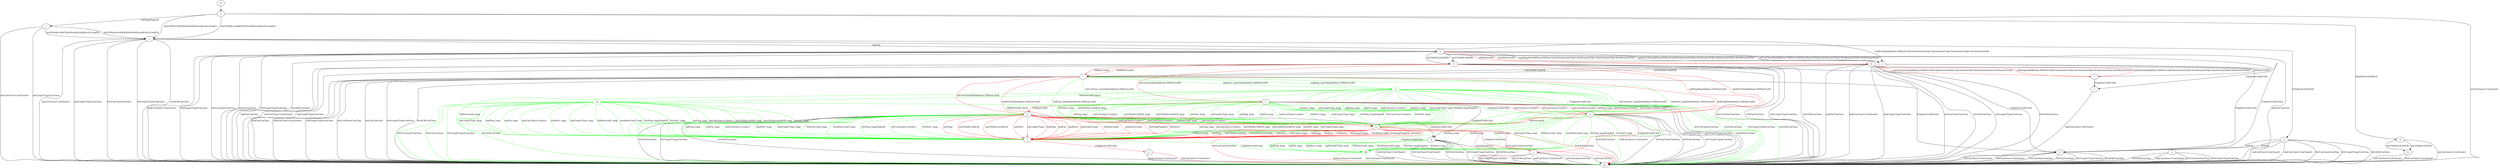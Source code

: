 digraph "" {
	a -> g	[key=0,
		label="0rttConClose/ConClose "];
	a -> g	[key=1,
		label="0rttFin/ConClose "];
	a -> g	[key=2,
		label="0rttUnxpFrType/ConClose "];
	a -> g	[key=3,
		label="0rttACK/ConClose "];
	a -> g	[key=4,
		color=green,
		label="hndConClose/<ConClosed> "];
	a -> u	[key=0,
		color=red,
		label="VldNewConID/ "];
	a -> x	[key=0,
		color=red,
		label="[ChgDestConID-Ori]/ "];
	bb	[color=green];
	a -> bb	[key=0,
		color=green,
		label="hndPing_long/ "];
	a -> bb	[key=1,
		color=green,
		label="hndFin_long/ "];
	a -> bb	[key=2,
		color=green,
		label="hndNoFr_long/ "];
	a -> bb	[key=3,
		color=green,
		label="hndUnxpFrType_long/ "];
	a -> bb	[key=4,
		color=green,
		label="VldNewConID_long/ "];
	a -> bb	[key=5,
		color=green,
		label="InvldNewConID_long/ "];
	a -> bb	[key=6,
		color=green,
		label="0rttPing_long/PingACK "];
	a -> bb	[key=7,
		color=green,
		label="0rttNoFr_long/ "];
	b -> g	[key=0,
		label="initConClose/<ConClosed> "];
	b -> g	[key=1,
		label="0rttConClose/<ConClosed> "];
	c -> l	[key=0,
		label="VldNewConID/ "];
	c -> r	[key=0,
		label="[ChgDestConID-Ori]/ "];
	d -> g	[key=0,
		label="hndFin/ConClose "];
	d -> g	[key=1,
		label="hndConClose/<ConClosed> "];
	d -> g	[key=2,
		label="hndUnxpFrType/ConClose "];
	d -> g	[key=3,
		label="0rttConClose/ConClose "];
	d -> g	[key=4,
		label="0rttFin/ConClose "];
	d -> g	[key=5,
		label="0rttUnxpFrType/ConClose "];
	d -> g	[key=6,
		label="0rttACK/ConClose "];
	d -> k	[key=0,
		label="[ChgDestConID-Ori]/ "];
	d -> l	[key=0,
		color=red,
		label="initConClose/HndshkDone,VldNewConID,NewSessionTicket,NewSessionTicket,NewSessionTicket,NewSessionTicket "];
	d -> l	[key=1,
		color=red,
		label="hndPing/HndshkDone,VldNewConID,NewSessionTicket,NewSessionTicket,NewSessionTicket,NewSessionTicket "];
	d -> l	[key=2,
		color=red,
		label="hndNoFr/HndshkDone,VldNewConID,NewSessionTicket,NewSessionTicket,NewSessionTicket,NewSessionTicket "];
	d -> t	[key=0,
		label="initCltHello-vldACK/ "];
	d -> t	[key=1,
		label="initCltHello-invldACK/ "];
	e -> n	[key=0,
		color=red,
		label="[ChgDestConID-Ori]/ "];
	e -> bb	[key=0,
		color=green,
		label="[ChgDestConID-Ori]/ "];
	f -> a	[key=0,
		color=red,
		label="initConClose/<ConAct> "];
	f -> a	[key=1,
		color=red,
		label="hndConClose/<ConAct> "];
	f -> a	[key=2,
		color=red,
		label="0rttConClose/<ConAct> "];
	f -> e	[key=0,
		color=green,
		label="VldNewConID_long/ "];
	f -> g	[key=0,
		label="0rttFin/ConClose "];
	f -> g	[key=1,
		label="0rttUnxpFrType/ConClose "];
	f -> g	[key=2,
		label="0rttACK/ConClose "];
	f -> o	[key=0,
		color=green,
		label="VldNewConID_short/ "];
	f -> o	[key=1,
		color=red,
		label="VldNewConID/ "];
	f -> q	[key=0,
		label="[ChgDestConID-Ori]/ "];
	f -> u	[key=0,
		color=green,
		label="initPing_long/ "];
	f -> u	[key=1,
		color=green,
		label="initConClose/<ConAct> "];
	f -> u	[key=2,
		color=green,
		label="initCltHello-vldACK_long/ "];
	f -> u	[key=3,
		color=green,
		label="initCltHello-invldACK_long/ "];
	f -> u	[key=4,
		color=green,
		label="initNoFr_long/ "];
	f -> u	[key=5,
		color=green,
		label="initUnxpFrType_long/ "];
	f -> u	[key=6,
		color=green,
		label="hndPing_long/ "];
	f -> u	[key=7,
		color=green,
		label="hndFin_long/ "];
	f -> u	[key=8,
		color=green,
		label="hndConClose/<ConAct> "];
	f -> u	[key=9,
		color=green,
		label="hndNoFr_long/ "];
	f -> u	[key=10,
		color=green,
		label="hndUnxpFrType_long/ "];
	f -> u	[key=11,
		color=green,
		label="0rttPing_long/PingACK "];
	f -> u	[key=12,
		color=green,
		label="0rttConClose/<ConAct> "];
	f -> u	[key=13,
		color=green,
		label="0rttNoFr_long/ "];
	h -> a	[key=0,
		color=red,
		label="hndPing/HndshkDone,VldNewConID "];
	h -> a	[key=1,
		color=red,
		label="hndNoFr/HndshkDone,VldNewConID "];
	h -> f	[key=0,
		color=red,
		label="initConClose/HndshkDone,VldNewConID "];
	h -> g	[key=0,
		label="hndFin/ConClose "];
	h -> g	[key=1,
		label="hndConClose/<ConClosed> "];
	h -> g	[key=2,
		label="hndUnxpFrType/ConClose "];
	h -> g	[key=3,
		label="0rttConClose/ConClose "];
	h -> g	[key=4,
		label="0rttFin/ConClose "];
	h -> g	[key=5,
		label="0rttUnxpFrType/ConClose "];
	h -> g	[key=6,
		label="0rttACK/ConClose "];
	h -> k	[key=0,
		label="[ChgDestConID-Ori]/ "];
	h -> t	[key=0,
		color=red,
		label="VldNewConID/ "];
	h -> t	[key=1,
		color=red,
		label="InvldNewConID/ "];
	i -> g	[key=0,
		label="initConClose/<ConClosed> "];
	i -> g	[key=1,
		label="initUnxpFrType/ConClose "];
	i -> j	[key=0,
		label="initCltHello-vldACK/initSvrHello,hndEncExt,hndFin "];
	i -> j	[key=1,
		label="initCltHello-invldACK/initSvrHello,hndEncExt,hndFin "];
	j -> c	[key=0,
		label="hndFin/HndshkDone,VldNewConID,NewSessionTicket,NewSessionTicket,NewSessionTicket,NewSessionTicket "];
	j -> g	[key=0,
		label="hndConClose/<ConClosed> "];
	j -> g	[key=1,
		label="hndUnxpFrType/ConClose "];
	j -> g	[key=2,
		label="0rttConClose/ConClose "];
	j -> g	[key=3,
		label="0rttUnxpFrType/ConClose "];
	j -> g	[key=4,
		label="0rttACK/ConClose "];
	j -> p	[key=0,
		label="[ChgDestConID-Ori]/ "];
	j -> y	[key=0,
		label="0rttFin/ "];
	k -> g	[key=0,
		label="initConClose/<ConClosed> "];
	k -> g	[key=1,
		label="hndConClose/<ConClosed> "];
	k -> g	[key=2,
		label="0rttConClose/ConClose "];
	k -> g	[key=3,
		label="0rttFin/ConClose "];
	k -> g	[key=4,
		label="0rttUnxpFrType/ConClose "];
	k -> g	[key=5,
		label="0rttACK/ConClose "];
	l -> r	[key=0,
		label="[ChgDestConID-Ori]/ "];
	m -> v	[key=0];
	n -> g	[key=0,
		label="hndConClose/<ConClosed> "];
	n -> g	[key=1,
		color=red,
		label="0rttConClose/<ConClosed> "];
	o -> e	[key=0,
		color=green,
		label="initPing_long/ "];
	o -> e	[key=1,
		color=green,
		label="initConClose/<ConAct> "];
	o -> e	[key=2,
		color=green,
		label="initCltHello-vldACK_long/ "];
	o -> e	[key=3,
		color=green,
		label="initCltHello-invldACK_long/ "];
	o -> e	[key=4,
		color=green,
		label="initNoFr_long/ "];
	o -> e	[key=5,
		color=green,
		label="initUnxpFrType_long/ "];
	o -> e	[key=6,
		color=green,
		label="hndPing_long/ "];
	o -> e	[key=7,
		color=green,
		label="hndFin_long/ "];
	o -> e	[key=8,
		color=green,
		label="hndConClose/<ConAct> "];
	o -> e	[key=9,
		color=green,
		label="hndNoFr_long/ "];
	o -> e	[key=10,
		color=green,
		label="hndUnxpFrType_long/ "];
	o -> e	[key=11,
		color=green,
		label="VldNewConID_long/ "];
	o -> e	[key=12,
		color=green,
		label="InvldNewConID_long/ "];
	o -> e	[key=13,
		color=green,
		label="0rttPing_long/PingACK "];
	o -> e	[key=14,
		color=green,
		label="0rttConClose/<ConAct> "];
	o -> e	[key=15,
		color=green,
		label="0rttNoFr_long/ "];
	o -> e	[key=16,
		color=red,
		label="initPing/ "];
	o -> e	[key=17,
		color=red,
		label="initCltHello-vldACK/ "];
	o -> e	[key=18,
		color=red,
		label="initCltHello-invldACK/ "];
	o -> e	[key=19,
		color=red,
		label="initNoFr/ "];
	o -> e	[key=20,
		color=red,
		label="initUnxpFrType/ "];
	o -> e	[key=21,
		color=red,
		label="hndPing/ "];
	o -> e	[key=22,
		color=red,
		label="hndFin/ "];
	o -> e	[key=23,
		color=red,
		label="hndNoFr/ "];
	o -> e	[key=24,
		color=red,
		label="hndUnxpFrType/ "];
	o -> e	[key=25,
		color=red,
		label="VldNewConID/ "];
	o -> e	[key=26,
		color=red,
		label="InvldNewConID/ "];
	o -> e	[key=27,
		color=red,
		label="0rttPing/PingACK "];
	o -> e	[key=28,
		color=red,
		label="0rttNoFr/ "];
	o -> g	[key=0,
		label="0rttFin/ConClose "];
	o -> g	[key=1,
		label="0rttUnxpFrType/ConClose "];
	o -> g	[key=2,
		label="0rttACK/ConClose "];
	o -> q	[key=0,
		label="[ChgDestConID-Ori]/ "];
	o -> u	[key=0,
		color=red,
		label="initConClose/<ConAct> "];
	o -> u	[key=1,
		color=red,
		label="hndConClose/<ConAct> "];
	o -> u	[key=2,
		color=red,
		label="0rttConClose/<ConAct> "];
	p -> g	[key=0,
		label="initConClose/<ConClosed> "];
	p -> g	[key=1,
		label="hndConClose/<ConClosed> "];
	p -> g	[key=2,
		label="0rttConClose/ConClose "];
	p -> g	[key=3,
		label="0rttUnxpFrType/ConClose "];
	p -> g	[key=4,
		label="0rttACK/ConClose "];
	p -> k	[key=0,
		label="hndFin/ "];
	p -> k	[key=1,
		label="0rttFin/ "];
	q -> g	[key=0,
		label="hndConClose/<ConClosed> "];
	q -> g	[key=1,
		label="0rttConClose/<ConClosed> "];
	q -> g	[key=2,
		label="0rttFin/ConClose "];
	q -> g	[key=3,
		label="0rttUnxpFrType/ConClose "];
	q -> g	[key=4,
		label="0rttACK/ConClose "];
	q -> bb	[key=0,
		color=green,
		label="hndPing_long/ "];
	q -> bb	[key=1,
		color=green,
		label="hndFin_long/ "];
	q -> bb	[key=2,
		color=green,
		label="hndNoFr_long/ "];
	q -> bb	[key=3,
		color=green,
		label="hndUnxpFrType_long/ "];
	q -> bb	[key=4,
		color=green,
		label="VldNewConID_long/ "];
	q -> bb	[key=5,
		color=green,
		label="InvldNewConID_long/ "];
	q -> bb	[key=6,
		color=green,
		label="0rttPing_long/PingACK "];
	q -> bb	[key=7,
		color=green,
		label="0rttNoFr_long/ "];
	r -> g	[key=0,
		label="hndConClose/<ConClosed> "];
	s -> g	[key=0,
		label="hndConClose/<ConClosed> "];
	s -> g	[key=1,
		label="0rttConClose/ConClose "];
	s -> g	[key=2,
		label="0rttUnxpFrType/ConClose "];
	s -> g	[key=3,
		label="0rttACK/ConClose "];
	t -> f	[key=0,
		color=green,
		label="initConClose_short/HndshkDone,VldNewConID "];
	t -> g	[key=0,
		label="hndFin/ConClose "];
	t -> g	[key=1,
		label="hndConClose/<ConClosed> "];
	t -> g	[key=2,
		label="hndUnxpFrType/ConClose "];
	t -> g	[key=3,
		label="0rttConClose/ConClose "];
	t -> g	[key=4,
		label="0rttFin/ConClose "];
	t -> g	[key=5,
		label="0rttUnxpFrType/ConClose "];
	t -> g	[key=6,
		label="0rttACK/ConClose "];
	t -> k	[key=0,
		label="[ChgDestConID-Ori]/ "];
	t -> o	[key=0,
		color=red,
		label="initConClose/HndshkDone,VldNewConID "];
	t -> u	[key=0,
		color=green,
		label="initConClose_long/HndshkDone,VldNewConID "];
	t -> u	[key=1,
		color=green,
		label="hndPing_long/HndshkDone,VldNewConID "];
	t -> u	[key=2,
		color=green,
		label="hndNoFr_long/HndshkDone,VldNewConID "];
	t -> u	[key=3,
		color=red,
		label="hndPing/HndshkDone,VldNewConID "];
	t -> u	[key=4,
		color=red,
		label="hndNoFr/HndshkDone,VldNewConID "];
	z	[color=green];
	t -> z	[key=0,
		color=green,
		label="hndPing_short/HndshkDone,VldNewConID "];
	t -> z	[key=1,
		color=green,
		label="hndNoFr_short/HndshkDone,VldNewConID "];
	u -> e	[key=0,
		label="VldNewConID/ "];
	u -> e	[key=1,
		color=red,
		label="initPing/ "];
	u -> e	[key=2,
		color=red,
		label="initCltHello-vldACK/ "];
	u -> e	[key=3,
		color=red,
		label="initCltHello-invldACK/ "];
	u -> e	[key=4,
		color=red,
		label="initNoFr/ "];
	u -> e	[key=5,
		color=red,
		label="initUnxpFrType/ "];
	u -> e	[key=6,
		color=red,
		label="hndPing/ "];
	u -> e	[key=7,
		color=red,
		label="hndFin/ "];
	u -> e	[key=8,
		color=red,
		label="hndNoFr/ "];
	u -> e	[key=9,
		color=red,
		label="hndUnxpFrType/ "];
	u -> e	[key=10,
		color=red,
		label="InvldNewConID/ "];
	u -> e	[key=11,
		color=red,
		label="0rttPing/PingACK "];
	u -> e	[key=12,
		color=red,
		label="0rttNoFr/ "];
	u -> g	[key=0,
		color=red,
		label="0rttConClose/ConClose "];
	u -> g	[key=1,
		color=red,
		label="0rttFin/ConClose "];
	u -> g	[key=2,
		color=red,
		label="0rttUnxpFrType/ConClose "];
	u -> g	[key=3,
		color=red,
		label="0rttACK/ConClose "];
	u -> x	[key=0,
		color=red,
		label="[ChgDestConID-Ori]/ "];
	u -> bb	[key=0,
		color=green,
		label="[ChgDestConID-Ori]/ "];
	v -> g	[key=0,
		label="initConClose/<ConClosed> "];
	v -> i	[key=0,
		label="initPing/PingACK "];
	v -> j	[key=0,
		label="initCltHello-vldACK/initSvrHello,hndEncExt,hndFin "];
	v -> j	[key=1,
		label="initCltHello-invldACK/initSvrHello,hndEncExt,hndFin "];
	v -> w	[key=0,
		label="[RmPadFrmInitPkts]/ "];
	w -> b	[key=0,
		label="initCltHello-vldACK/ "];
	w -> b	[key=1,
		label="initCltHello-invldACK/ "];
	w -> g	[key=0,
		label="initConClose/<ConClosed> "];
	x -> g	[key=0,
		label="hndConClose/<ConClosed> "];
	x -> g	[key=1,
		label="0rttConClose/ConClose "];
	x -> g	[key=2,
		label="0rttFin/ConClose "];
	x -> g	[key=3,
		label="0rttUnxpFrType/ConClose "];
	x -> g	[key=4,
		label="0rttACK/ConClose "];
	y -> c	[key=0,
		label="initConClose/HndshkDone,VldNewConID,NewSessionTicket,NewSessionTicket,NewSessionTicket,NewSessionTicket "];
	y -> c	[key=1,
		label="hndPing/HndshkDone,VldNewConID,NewSessionTicket,NewSessionTicket,NewSessionTicket,NewSessionTicket "];
	y -> c	[key=2,
		label="hndNoFr/HndshkDone,VldNewConID,NewSessionTicket,NewSessionTicket,NewSessionTicket,NewSessionTicket "];
	y -> d	[key=0,
		color=red,
		label="VldNewConID/ "];
	y -> d	[key=1,
		color=red,
		label="InvldNewConID/ "];
	y -> g	[key=0,
		label="hndFin/ConClose "];
	y -> g	[key=1,
		label="hndConClose/<ConClosed> "];
	y -> g	[key=2,
		label="hndUnxpFrType/ConClose "];
	y -> g	[key=3,
		label="0rttConClose/ConClose "];
	y -> g	[key=4,
		label="0rttFin/ConClose "];
	y -> g	[key=5,
		label="0rttUnxpFrType/ConClose "];
	y -> g	[key=6,
		label="0rttACK/ConClose "];
	y -> h	[key=0,
		label="initCltHello-vldACK/ "];
	y -> h	[key=1,
		label="initCltHello-invldACK/ "];
	y -> k	[key=0,
		label="[ChgDestConID-Ori]/ "];
	z -> a	[key=0,
		color=green,
		label="[ChgDestConID-Ori]/ "];
	z -> e	[key=0,
		color=green,
		label="VldNewConID_long/ "];
	z -> g	[key=0,
		color=green,
		label="0rttConClose/ConClose "];
	z -> g	[key=1,
		color=green,
		label="0rttFin/ConClose "];
	z -> g	[key=2,
		color=green,
		label="0rttUnxpFrType/ConClose "];
	z -> g	[key=3,
		color=green,
		label="0rttACK/ConClose "];
	z -> u	[key=0,
		color=green,
		label="initPing_long/ "];
	z -> u	[key=1,
		color=green,
		label="initConClose/<ConAct> "];
	z -> u	[key=2,
		color=green,
		label="initCltHello-vldACK_long/ "];
	z -> u	[key=3,
		color=green,
		label="initCltHello-invldACK_long/ "];
	z -> u	[key=4,
		color=green,
		label="initNoFr_long/ "];
	z -> u	[key=5,
		color=green,
		label="initUnxpFrType_long/ "];
	z -> u	[key=6,
		color=green,
		label="hndPing_long/ "];
	z -> u	[key=7,
		color=green,
		label="hndFin_long/ "];
	z -> u	[key=8,
		color=green,
		label="hndConClose/<ConAct> "];
	z -> u	[key=9,
		color=green,
		label="hndNoFr_long/ "];
	z -> u	[key=10,
		color=green,
		label="hndUnxpFrType_long/ "];
	z -> u	[key=11,
		color=green,
		label="0rttPing_long/PingACK "];
	z -> u	[key=12,
		color=green,
		label="0rttNoFr_long/ "];
	aa	[color=green];
	z -> aa	[key=0,
		color=green,
		label="VldNewConID_short/ "];
	aa -> a	[key=0,
		color=green,
		label="[ChgDestConID-Ori]/ "];
	aa -> e	[key=0,
		color=green,
		label="initPing_long/ "];
	aa -> e	[key=1,
		color=green,
		label="initConClose/<ConAct> "];
	aa -> e	[key=2,
		color=green,
		label="initCltHello-vldACK_long/ "];
	aa -> e	[key=3,
		color=green,
		label="initCltHello-invldACK_long/ "];
	aa -> e	[key=4,
		color=green,
		label="initNoFr_long/ "];
	aa -> e	[key=5,
		color=green,
		label="initUnxpFrType_long/ "];
	aa -> e	[key=6,
		color=green,
		label="hndPing_long/ "];
	aa -> e	[key=7,
		color=green,
		label="hndFin_long/ "];
	aa -> e	[key=8,
		color=green,
		label="hndConClose/<ConAct> "];
	aa -> e	[key=9,
		color=green,
		label="hndNoFr_long/ "];
	aa -> e	[key=10,
		color=green,
		label="hndUnxpFrType_long/ "];
	aa -> e	[key=11,
		color=green,
		label="VldNewConID_long/ "];
	aa -> e	[key=12,
		color=green,
		label="InvldNewConID_long/ "];
	aa -> e	[key=13,
		color=green,
		label="0rttPing_long/PingACK "];
	aa -> e	[key=14,
		color=green,
		label="0rttNoFr_long/ "];
	aa -> g	[key=0,
		color=green,
		label="0rttConClose/ConClose "];
	aa -> g	[key=1,
		color=green,
		label="0rttFin/ConClose "];
	aa -> g	[key=2,
		color=green,
		label="0rttUnxpFrType/ConClose "];
	aa -> g	[key=3,
		color=green,
		label="0rttACK/ConClose "];
	bb -> g	[key=0,
		color=green,
		label="hndConClose/<ConClosed> "];
	bb -> g	[key=1,
		color=green,
		label="0rttConClose/<ConClosed> "];
}
